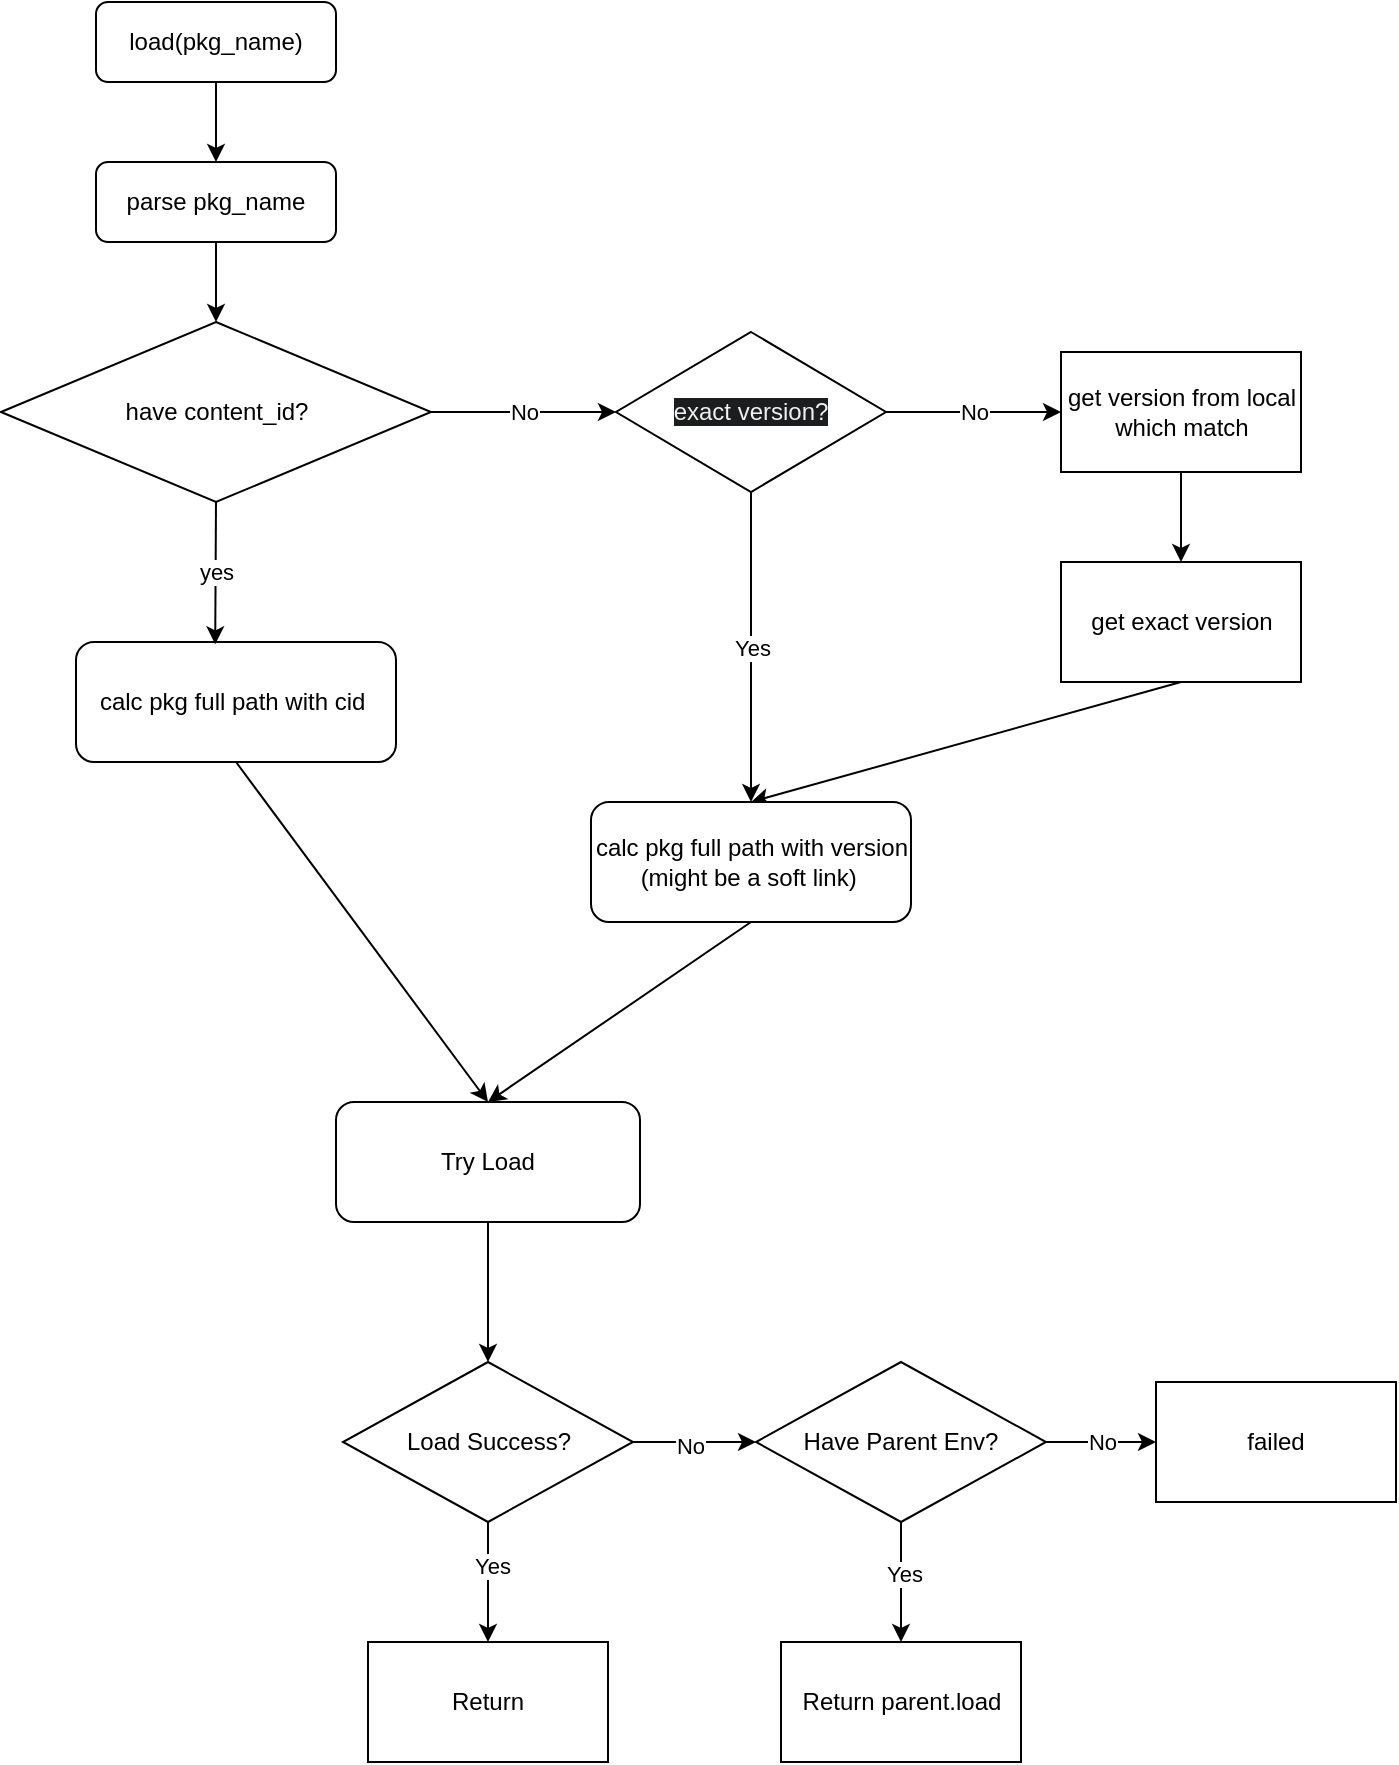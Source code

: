 <mxfile pages="2">
    <diagram id="TOYXUel0h6b4Yd0VOcvu" name="load">
        <mxGraphModel dx="1056" dy="944" grid="1" gridSize="10" guides="1" tooltips="1" connect="1" arrows="1" fold="1" page="1" pageScale="1" pageWidth="850" pageHeight="1100" math="0" shadow="0">
            <root>
                <mxCell id="0"/>
                <mxCell id="1" parent="0"/>
                <mxCell id="yIAdUxezwQbCnBzwHmIZ-1" value="parse pkg_name" style="rounded=1;whiteSpace=wrap;html=1;fontSize=12;glass=0;strokeWidth=1;shadow=0;" parent="1" vertex="1">
                    <mxGeometry x="180" y="150" width="120" height="40" as="geometry"/>
                </mxCell>
                <mxCell id="4NanrWthPztIr26KfMBc-6" value="No" style="edgeStyle=orthogonalEdgeStyle;rounded=0;orthogonalLoop=1;jettySize=auto;html=1;" parent="1" source="4NanrWthPztIr26KfMBc-1" target="4NanrWthPztIr26KfMBc-5" edge="1">
                    <mxGeometry relative="1" as="geometry"/>
                </mxCell>
                <mxCell id="4NanrWthPztIr26KfMBc-1" value="have content_id?" style="rhombus;whiteSpace=wrap;html=1;" parent="1" vertex="1">
                    <mxGeometry x="132.5" y="230" width="215" height="90" as="geometry"/>
                </mxCell>
                <mxCell id="4NanrWthPztIr26KfMBc-2" value="load(pkg_name)" style="rounded=1;whiteSpace=wrap;html=1;fontSize=12;glass=0;strokeWidth=1;shadow=0;" parent="1" vertex="1">
                    <mxGeometry x="180" y="70" width="120" height="40" as="geometry"/>
                </mxCell>
                <mxCell id="4NanrWthPztIr26KfMBc-10" value="No" style="edgeStyle=orthogonalEdgeStyle;rounded=0;orthogonalLoop=1;jettySize=auto;html=1;" parent="1" source="4NanrWthPztIr26KfMBc-5" target="4NanrWthPztIr26KfMBc-9" edge="1">
                    <mxGeometry relative="1" as="geometry"/>
                </mxCell>
                <mxCell id="4NanrWthPztIr26KfMBc-5" value="&lt;span style=&quot;color: rgb(240, 240, 240); font-family: Helvetica; font-size: 12px; font-style: normal; font-variant-ligatures: normal; font-variant-caps: normal; font-weight: 400; letter-spacing: normal; orphans: 2; text-align: center; text-indent: 0px; text-transform: none; widows: 2; word-spacing: 0px; -webkit-text-stroke-width: 0px; background-color: rgb(27, 29, 30); text-decoration-thickness: initial; text-decoration-style: initial; text-decoration-color: initial; float: none; display: inline !important;&quot;&gt;exact version?&lt;/span&gt;" style="rhombus;whiteSpace=wrap;html=1;" parent="1" vertex="1">
                    <mxGeometry x="440" y="235" width="135" height="80" as="geometry"/>
                </mxCell>
                <mxCell id="4NanrWthPztIr26KfMBc-13" value="" style="edgeStyle=orthogonalEdgeStyle;rounded=0;orthogonalLoop=1;jettySize=auto;html=1;" parent="1" source="4NanrWthPztIr26KfMBc-9" target="4NanrWthPztIr26KfMBc-12" edge="1">
                    <mxGeometry relative="1" as="geometry"/>
                </mxCell>
                <mxCell id="4NanrWthPztIr26KfMBc-9" value="get version from local which match" style="whiteSpace=wrap;html=1;" parent="1" vertex="1">
                    <mxGeometry x="662.5" y="245" width="120" height="60" as="geometry"/>
                </mxCell>
                <mxCell id="4NanrWthPztIr26KfMBc-12" value="get exact version" style="whiteSpace=wrap;html=1;" parent="1" vertex="1">
                    <mxGeometry x="662.5" y="350" width="120" height="60" as="geometry"/>
                </mxCell>
                <mxCell id="4NanrWthPztIr26KfMBc-14" value="" style="endArrow=classic;html=1;rounded=0;exitX=0.5;exitY=1;exitDx=0;exitDy=0;entryX=0.5;entryY=0;entryDx=0;entryDy=0;" parent="1" source="4NanrWthPztIr26KfMBc-12" target="4NanrWthPztIr26KfMBc-16" edge="1">
                    <mxGeometry width="50" height="50" relative="1" as="geometry">
                        <mxPoint x="720" y="510" as="sourcePoint"/>
                        <mxPoint x="567.5" y="460" as="targetPoint"/>
                    </mxGeometry>
                </mxCell>
                <mxCell id="4NanrWthPztIr26KfMBc-15" value="Yes" style="endArrow=classic;html=1;rounded=0;exitX=0.5;exitY=1;exitDx=0;exitDy=0;entryX=0.5;entryY=0;entryDx=0;entryDy=0;" parent="1" source="4NanrWthPztIr26KfMBc-5" target="4NanrWthPztIr26KfMBc-16" edge="1">
                    <mxGeometry width="50" height="50" relative="1" as="geometry">
                        <mxPoint x="480" y="420" as="sourcePoint"/>
                        <mxPoint x="567.5" y="460" as="targetPoint"/>
                    </mxGeometry>
                </mxCell>
                <mxCell id="4NanrWthPztIr26KfMBc-16" value="calc pkg full path with version (might be a soft link)&amp;nbsp;" style="rounded=1;whiteSpace=wrap;html=1;" parent="1" vertex="1">
                    <mxGeometry x="427.5" y="470" width="160" height="60" as="geometry"/>
                </mxCell>
                <mxCell id="4NanrWthPztIr26KfMBc-17" value="Try Load" style="rounded=1;whiteSpace=wrap;html=1;" parent="1" vertex="1">
                    <mxGeometry x="300" y="620" width="152" height="60" as="geometry"/>
                </mxCell>
                <mxCell id="4NanrWthPztIr26KfMBc-18" value="" style="endArrow=classic;html=1;rounded=0;exitX=0.5;exitY=1;exitDx=0;exitDy=0;entryX=0.5;entryY=0;entryDx=0;entryDy=0;" parent="1" source="4NanrWthPztIr26KfMBc-16" target="4NanrWthPztIr26KfMBc-17" edge="1">
                    <mxGeometry width="50" height="50" relative="1" as="geometry">
                        <mxPoint x="320" y="670" as="sourcePoint"/>
                        <mxPoint x="370" y="620" as="targetPoint"/>
                    </mxGeometry>
                </mxCell>
                <mxCell id="4NanrWthPztIr26KfMBc-19" value="calc pkg full path with cid&amp;nbsp;" style="rounded=1;whiteSpace=wrap;html=1;" parent="1" vertex="1">
                    <mxGeometry x="170" y="390" width="160" height="60" as="geometry"/>
                </mxCell>
                <mxCell id="4NanrWthPztIr26KfMBc-20" value="yes" style="endArrow=classic;html=1;rounded=0;exitX=0.5;exitY=1;exitDx=0;exitDy=0;entryX=0.435;entryY=0.019;entryDx=0;entryDy=0;entryPerimeter=0;" parent="1" source="4NanrWthPztIr26KfMBc-1" target="4NanrWthPztIr26KfMBc-19" edge="1">
                    <mxGeometry width="50" height="50" relative="1" as="geometry">
                        <mxPoint x="320" y="360" as="sourcePoint"/>
                        <mxPoint x="370" y="310" as="targetPoint"/>
                    </mxGeometry>
                </mxCell>
                <mxCell id="4NanrWthPztIr26KfMBc-21" value="" style="endArrow=classic;html=1;rounded=0;exitX=0.5;exitY=1;exitDx=0;exitDy=0;entryX=0.5;entryY=0;entryDx=0;entryDy=0;" parent="1" source="4NanrWthPztIr26KfMBc-19" target="4NanrWthPztIr26KfMBc-17" edge="1">
                    <mxGeometry width="50" height="50" relative="1" as="geometry">
                        <mxPoint x="250" y="540" as="sourcePoint"/>
                        <mxPoint x="300" y="490" as="targetPoint"/>
                    </mxGeometry>
                </mxCell>
                <mxCell id="4NanrWthPztIr26KfMBc-22" value="" style="endArrow=classic;html=1;rounded=0;exitX=0.5;exitY=1;exitDx=0;exitDy=0;entryX=0.5;entryY=0;entryDx=0;entryDy=0;" parent="1" source="4NanrWthPztIr26KfMBc-2" target="yIAdUxezwQbCnBzwHmIZ-1" edge="1">
                    <mxGeometry width="50" height="50" relative="1" as="geometry">
                        <mxPoint x="360" y="180" as="sourcePoint"/>
                        <mxPoint x="410" y="130" as="targetPoint"/>
                    </mxGeometry>
                </mxCell>
                <mxCell id="4NanrWthPztIr26KfMBc-23" value="" style="endArrow=classic;html=1;rounded=0;exitX=0.5;exitY=1;exitDx=0;exitDy=0;entryX=0.5;entryY=0;entryDx=0;entryDy=0;" parent="1" source="yIAdUxezwQbCnBzwHmIZ-1" target="4NanrWthPztIr26KfMBc-1" edge="1">
                    <mxGeometry width="50" height="50" relative="1" as="geometry">
                        <mxPoint x="310" y="240" as="sourcePoint"/>
                        <mxPoint x="360" y="190" as="targetPoint"/>
                    </mxGeometry>
                </mxCell>
                <mxCell id="4NanrWthPztIr26KfMBc-32" value="" style="edgeStyle=orthogonalEdgeStyle;rounded=0;orthogonalLoop=1;jettySize=auto;html=1;" parent="1" source="4NanrWthPztIr26KfMBc-24" target="4NanrWthPztIr26KfMBc-31" edge="1">
                    <mxGeometry relative="1" as="geometry"/>
                </mxCell>
                <mxCell id="4NanrWthPztIr26KfMBc-39" value="No" style="edgeLabel;html=1;align=center;verticalAlign=middle;resizable=0;points=[];" parent="4NanrWthPztIr26KfMBc-32" vertex="1" connectable="0">
                    <mxGeometry x="-0.071" y="-2" relative="1" as="geometry">
                        <mxPoint as="offset"/>
                    </mxGeometry>
                </mxCell>
                <mxCell id="4NanrWthPztIr26KfMBc-33" value="" style="edgeStyle=orthogonalEdgeStyle;rounded=0;orthogonalLoop=1;jettySize=auto;html=1;" parent="1" source="4NanrWthPztIr26KfMBc-24" target="4NanrWthPztIr26KfMBc-26" edge="1">
                    <mxGeometry relative="1" as="geometry"/>
                </mxCell>
                <mxCell id="4NanrWthPztIr26KfMBc-40" value="Yes" style="edgeLabel;html=1;align=center;verticalAlign=middle;resizable=0;points=[];" parent="4NanrWthPztIr26KfMBc-33" vertex="1" connectable="0">
                    <mxGeometry x="-0.287" y="2" relative="1" as="geometry">
                        <mxPoint as="offset"/>
                    </mxGeometry>
                </mxCell>
                <mxCell id="4NanrWthPztIr26KfMBc-24" value="Load Success?" style="rhombus;whiteSpace=wrap;html=1;" parent="1" vertex="1">
                    <mxGeometry x="303.5" y="750" width="145" height="80" as="geometry"/>
                </mxCell>
                <mxCell id="4NanrWthPztIr26KfMBc-25" value="" style="endArrow=classic;html=1;rounded=0;exitX=0.5;exitY=1;exitDx=0;exitDy=0;entryX=0.5;entryY=0;entryDx=0;entryDy=0;" parent="1" source="4NanrWthPztIr26KfMBc-17" target="4NanrWthPztIr26KfMBc-24" edge="1">
                    <mxGeometry width="50" height="50" relative="1" as="geometry">
                        <mxPoint x="430" y="740" as="sourcePoint"/>
                        <mxPoint x="480" y="690" as="targetPoint"/>
                    </mxGeometry>
                </mxCell>
                <mxCell id="4NanrWthPztIr26KfMBc-26" value="Return" style="rounded=0;whiteSpace=wrap;html=1;" parent="1" vertex="1">
                    <mxGeometry x="316" y="890" width="120" height="60" as="geometry"/>
                </mxCell>
                <mxCell id="4NanrWthPztIr26KfMBc-35" value="" style="edgeStyle=orthogonalEdgeStyle;rounded=0;orthogonalLoop=1;jettySize=auto;html=1;" parent="1" source="4NanrWthPztIr26KfMBc-31" target="4NanrWthPztIr26KfMBc-34" edge="1">
                    <mxGeometry relative="1" as="geometry"/>
                </mxCell>
                <mxCell id="4NanrWthPztIr26KfMBc-38" value="Yes" style="edgeLabel;html=1;align=center;verticalAlign=middle;resizable=0;points=[];" parent="4NanrWthPztIr26KfMBc-35" vertex="1" connectable="0">
                    <mxGeometry x="-0.149" y="1" relative="1" as="geometry">
                        <mxPoint as="offset"/>
                    </mxGeometry>
                </mxCell>
                <mxCell id="4NanrWthPztIr26KfMBc-37" value="No" style="edgeStyle=orthogonalEdgeStyle;rounded=0;orthogonalLoop=1;jettySize=auto;html=1;" parent="1" source="4NanrWthPztIr26KfMBc-31" target="4NanrWthPztIr26KfMBc-36" edge="1">
                    <mxGeometry relative="1" as="geometry"/>
                </mxCell>
                <mxCell id="4NanrWthPztIr26KfMBc-31" value="Have Parent Env?" style="rhombus;whiteSpace=wrap;html=1;" parent="1" vertex="1">
                    <mxGeometry x="510" y="750" width="145" height="80" as="geometry"/>
                </mxCell>
                <mxCell id="4NanrWthPztIr26KfMBc-34" value="Return parent.load" style="rounded=0;whiteSpace=wrap;html=1;" parent="1" vertex="1">
                    <mxGeometry x="522.5" y="890" width="120" height="60" as="geometry"/>
                </mxCell>
                <mxCell id="4NanrWthPztIr26KfMBc-36" value="failed" style="whiteSpace=wrap;html=1;" parent="1" vertex="1">
                    <mxGeometry x="710" y="760" width="120" height="60" as="geometry"/>
                </mxCell>
            </root>
        </mxGraphModel>
    </diagram>
    <diagram id="C5RBs43oDa-KdzZeNtuy" name="install">
        <mxGraphModel dx="1056" dy="944" grid="1" gridSize="10" guides="1" tooltips="1" connect="1" arrows="1" fold="1" page="1" pageScale="1" pageWidth="827" pageHeight="1169" math="0" shadow="0">
            <root>
                <mxCell id="WIyWlLk6GJQsqaUBKTNV-0"/>
                <mxCell id="WIyWlLk6GJQsqaUBKTNV-1" parent="WIyWlLk6GJQsqaUBKTNV-0"/>
                <mxCell id="WIyWlLk6GJQsqaUBKTNV-2" value="" style="rounded=0;html=1;jettySize=auto;orthogonalLoop=1;fontSize=11;endArrow=block;endFill=0;endSize=8;strokeWidth=1;shadow=0;labelBackgroundColor=none;edgeStyle=orthogonalEdgeStyle;" parent="WIyWlLk6GJQsqaUBKTNV-1" source="WIyWlLk6GJQsqaUBKTNV-3" target="WIyWlLk6GJQsqaUBKTNV-6" edge="1">
                    <mxGeometry relative="1" as="geometry"/>
                </mxCell>
                <mxCell id="WIyWlLk6GJQsqaUBKTNV-3" value="start download and&lt;br&gt;install/upgrade pkg&amp;nbsp;" style="rounded=1;whiteSpace=wrap;html=1;fontSize=12;glass=0;strokeWidth=1;shadow=0;" parent="WIyWlLk6GJQsqaUBKTNV-1" vertex="1">
                    <mxGeometry x="195" y="260" width="120" height="40" as="geometry"/>
                </mxCell>
                <mxCell id="WIyWlLk6GJQsqaUBKTNV-4" value="Yes" style="rounded=0;html=1;jettySize=auto;orthogonalLoop=1;fontSize=11;endArrow=block;endFill=0;endSize=8;strokeWidth=1;shadow=0;labelBackgroundColor=none;edgeStyle=orthogonalEdgeStyle;" parent="WIyWlLk6GJQsqaUBKTNV-1" source="WIyWlLk6GJQsqaUBKTNV-6" target="WIyWlLk6GJQsqaUBKTNV-10" edge="1">
                    <mxGeometry y="20" relative="1" as="geometry">
                        <mxPoint as="offset"/>
                    </mxGeometry>
                </mxCell>
                <mxCell id="WIyWlLk6GJQsqaUBKTNV-5" value="No" style="edgeStyle=orthogonalEdgeStyle;rounded=0;html=1;jettySize=auto;orthogonalLoop=1;fontSize=11;endArrow=block;endFill=0;endSize=8;strokeWidth=1;shadow=0;labelBackgroundColor=none;" parent="WIyWlLk6GJQsqaUBKTNV-1" source="WIyWlLk6GJQsqaUBKTNV-6" target="WIyWlLk6GJQsqaUBKTNV-7" edge="1">
                    <mxGeometry y="10" relative="1" as="geometry">
                        <mxPoint as="offset"/>
                    </mxGeometry>
                </mxCell>
                <mxCell id="WIyWlLk6GJQsqaUBKTNV-6" value="exist in known index_db?" style="rhombus;whiteSpace=wrap;html=1;shadow=0;fontFamily=Helvetica;fontSize=12;align=center;strokeWidth=1;spacing=6;spacingTop=-4;" parent="WIyWlLk6GJQsqaUBKTNV-1" vertex="1">
                    <mxGeometry x="205" y="340" width="100" height="80" as="geometry"/>
                </mxCell>
                <mxCell id="WIyWlLk6GJQsqaUBKTNV-7" value="failed" style="rounded=1;whiteSpace=wrap;html=1;fontSize=12;glass=0;strokeWidth=1;shadow=0;" parent="WIyWlLk6GJQsqaUBKTNV-1" vertex="1">
                    <mxGeometry x="355" y="360" width="120" height="40" as="geometry"/>
                </mxCell>
                <mxCell id="WIyWlLk6GJQsqaUBKTNV-8" value="Yes" style="rounded=0;html=1;jettySize=auto;orthogonalLoop=1;fontSize=11;endArrow=block;endFill=0;endSize=8;strokeWidth=1;shadow=0;labelBackgroundColor=none;edgeStyle=orthogonalEdgeStyle;" parent="WIyWlLk6GJQsqaUBKTNV-1" source="WIyWlLk6GJQsqaUBKTNV-10" target="WIyWlLk6GJQsqaUBKTNV-11" edge="1">
                    <mxGeometry x="0.333" y="20" relative="1" as="geometry">
                        <mxPoint as="offset"/>
                    </mxGeometry>
                </mxCell>
                <mxCell id="WIyWlLk6GJQsqaUBKTNV-9" value="Yes" style="edgeStyle=orthogonalEdgeStyle;rounded=0;html=1;jettySize=auto;orthogonalLoop=1;fontSize=11;endArrow=block;endFill=0;endSize=8;strokeWidth=1;shadow=0;labelBackgroundColor=none;" parent="WIyWlLk6GJQsqaUBKTNV-1" source="WIyWlLk6GJQsqaUBKTNV-10" target="WIyWlLk6GJQsqaUBKTNV-12" edge="1">
                    <mxGeometry y="10" relative="1" as="geometry">
                        <mxPoint as="offset"/>
                    </mxGeometry>
                </mxCell>
                <mxCell id="WIyWlLk6GJQsqaUBKTNV-10" value="jump depend check?" style="rhombus;whiteSpace=wrap;html=1;shadow=0;fontFamily=Helvetica;fontSize=12;align=center;strokeWidth=1;spacing=6;spacingTop=-4;" parent="WIyWlLk6GJQsqaUBKTNV-1" vertex="1">
                    <mxGeometry x="190" y="470" width="130" height="80" as="geometry"/>
                </mxCell>
                <mxCell id="WIyWlLk6GJQsqaUBKTNV-11" value="Start Install&lt;br&gt;" style="rounded=1;whiteSpace=wrap;html=1;fontSize=12;glass=0;strokeWidth=1;shadow=0;" parent="WIyWlLk6GJQsqaUBKTNV-1" vertex="1">
                    <mxGeometry x="195" y="660" width="120" height="40" as="geometry"/>
                </mxCell>
                <mxCell id="WIyWlLk6GJQsqaUBKTNV-12" value="check dpend pkg in index_db" style="rounded=1;whiteSpace=wrap;html=1;fontSize=12;glass=0;strokeWidth=1;shadow=0;" parent="WIyWlLk6GJQsqaUBKTNV-1" vertex="1">
                    <mxGeometry x="375" y="490" width="120" height="40" as="geometry"/>
                </mxCell>
                <mxCell id="wHlDFXOGKIaXFOMDR_Es-0" value="pkg not found?(include in parent env)&lt;br&gt;instll depend pkg" style="rounded=1;whiteSpace=wrap;html=1;fontSize=12;glass=0;strokeWidth=1;shadow=0;" parent="WIyWlLk6GJQsqaUBKTNV-1" vertex="1">
                    <mxGeometry x="375" y="580" width="120" height="70" as="geometry"/>
                </mxCell>
                <mxCell id="wHlDFXOGKIaXFOMDR_Es-1" value="check depend failed" style="rounded=1;whiteSpace=wrap;html=1;fontSize=12;glass=0;strokeWidth=1;shadow=0;" parent="WIyWlLk6GJQsqaUBKTNV-1" vertex="1">
                    <mxGeometry x="595" y="490" width="120" height="40" as="geometry"/>
                </mxCell>
                <mxCell id="wHlDFXOGKIaXFOMDR_Es-2" value="error occur" style="endArrow=classic;html=1;rounded=0;exitX=1;exitY=0.5;exitDx=0;exitDy=0;entryX=0;entryY=0.5;entryDx=0;entryDy=0;" parent="WIyWlLk6GJQsqaUBKTNV-1" source="WIyWlLk6GJQsqaUBKTNV-12" target="wHlDFXOGKIaXFOMDR_Es-1" edge="1">
                    <mxGeometry width="50" height="50" relative="1" as="geometry">
                        <mxPoint x="535" y="510" as="sourcePoint"/>
                        <mxPoint x="585" y="460" as="targetPoint"/>
                    </mxGeometry>
                </mxCell>
                <mxCell id="lUqpj-z38_llIR96-J4U-0" value="" style="endArrow=classic;html=1;rounded=0;exitX=0.5;exitY=1;exitDx=0;exitDy=0;entryX=0.5;entryY=0;entryDx=0;entryDy=0;" parent="WIyWlLk6GJQsqaUBKTNV-1" source="WIyWlLk6GJQsqaUBKTNV-12" target="wHlDFXOGKIaXFOMDR_Es-0" edge="1">
                    <mxGeometry width="50" height="50" relative="1" as="geometry">
                        <mxPoint x="555" y="700" as="sourcePoint"/>
                        <mxPoint x="605" y="650" as="targetPoint"/>
                    </mxGeometry>
                </mxCell>
                <mxCell id="lUqpj-z38_llIR96-J4U-1" value="install depend failed" style="rounded=1;whiteSpace=wrap;html=1;fontSize=12;glass=0;strokeWidth=1;shadow=0;" parent="WIyWlLk6GJQsqaUBKTNV-1" vertex="1">
                    <mxGeometry x="600" y="595" width="120" height="40" as="geometry"/>
                </mxCell>
                <mxCell id="lUqpj-z38_llIR96-J4U-2" value="" style="endArrow=classic;html=1;rounded=0;exitX=1;exitY=0.5;exitDx=0;exitDy=0;entryX=0;entryY=0.5;entryDx=0;entryDy=0;" parent="WIyWlLk6GJQsqaUBKTNV-1" source="wHlDFXOGKIaXFOMDR_Es-0" target="lUqpj-z38_llIR96-J4U-1" edge="1">
                    <mxGeometry width="50" height="50" relative="1" as="geometry">
                        <mxPoint x="515" y="700" as="sourcePoint"/>
                        <mxPoint x="565" y="650" as="targetPoint"/>
                    </mxGeometry>
                </mxCell>
                <mxCell id="lUqpj-z38_llIR96-J4U-4" value="error occur" style="edgeLabel;html=1;align=center;verticalAlign=middle;resizable=0;points=[];" parent="lUqpj-z38_llIR96-J4U-2" vertex="1" connectable="0">
                    <mxGeometry x="0.175" y="2" relative="1" as="geometry">
                        <mxPoint as="offset"/>
                    </mxGeometry>
                </mxCell>
                <mxCell id="lUqpj-z38_llIR96-J4U-3" value="" style="endArrow=classic;html=1;rounded=0;exitX=0.5;exitY=1;exitDx=0;exitDy=0;entryX=1;entryY=0.5;entryDx=0;entryDy=0;" parent="WIyWlLk6GJQsqaUBKTNV-1" source="wHlDFXOGKIaXFOMDR_Es-0" target="WIyWlLk6GJQsqaUBKTNV-11" edge="1">
                    <mxGeometry width="50" height="50" relative="1" as="geometry">
                        <mxPoint x="425" y="730" as="sourcePoint"/>
                        <mxPoint x="475" y="680" as="targetPoint"/>
                        <Array as="points">
                            <mxPoint x="435" y="680"/>
                        </Array>
                    </mxGeometry>
                </mxCell>
                <mxCell id="lUqpj-z38_llIR96-J4U-5" value="target pkg_media ==&lt;br&gt;source pkg_media?" style="rhombus;whiteSpace=wrap;html=1;shadow=0;fontFamily=Helvetica;fontSize=12;align=center;strokeWidth=1;spacing=6;spacingTop=-4;" parent="WIyWlLk6GJQsqaUBKTNV-1" vertex="1">
                    <mxGeometry x="170" y="750" width="170" height="80" as="geometry"/>
                </mxCell>
                <mxCell id="lUqpj-z38_llIR96-J4U-7" value="ndnclient download pkg to /pkg/$cid" style="rounded=1;whiteSpace=wrap;html=1;fontSize=12;glass=0;strokeWidth=1;shadow=0;" parent="WIyWlLk6GJQsqaUBKTNV-1" vertex="1">
                    <mxGeometry x="190" y="890" width="130" height="40" as="geometry"/>
                </mxCell>
                <mxCell id="lUqpj-z38_llIR96-J4U-8" value="ndnclient download pkg to /.ndncache/$cid" style="rounded=1;whiteSpace=wrap;html=1;fontSize=12;glass=0;strokeWidth=1;shadow=0;" parent="WIyWlLk6GJQsqaUBKTNV-1" vertex="1">
                    <mxGeometry x="435" y="770" width="150" height="40" as="geometry"/>
                </mxCell>
                <mxCell id="lUqpj-z38_llIR96-J4U-9" value="" style="endArrow=classic;html=1;rounded=0;exitX=0.5;exitY=1;exitDx=0;exitDy=0;entryX=0.5;entryY=0;entryDx=0;entryDy=0;" parent="WIyWlLk6GJQsqaUBKTNV-1" source="WIyWlLk6GJQsqaUBKTNV-11" target="lUqpj-z38_llIR96-J4U-5" edge="1">
                    <mxGeometry width="50" height="50" relative="1" as="geometry">
                        <mxPoint x="315" y="750" as="sourcePoint"/>
                        <mxPoint x="365" y="700" as="targetPoint"/>
                    </mxGeometry>
                </mxCell>
                <mxCell id="lUqpj-z38_llIR96-J4U-10" value="verfiy downloaded pkg" style="rounded=1;whiteSpace=wrap;html=1;fontSize=12;glass=0;strokeWidth=1;shadow=0;" parent="WIyWlLk6GJQsqaUBKTNV-1" vertex="1">
                    <mxGeometry x="440" y="890" width="140" height="40" as="geometry"/>
                </mxCell>
                <mxCell id="lUqpj-z38_llIR96-J4U-11" value="" style="endArrow=classic;html=1;rounded=0;exitX=0.5;exitY=1;exitDx=0;exitDy=0;entryX=0.5;entryY=0;entryDx=0;entryDy=0;" parent="WIyWlLk6GJQsqaUBKTNV-1" source="lUqpj-z38_llIR96-J4U-8" target="lUqpj-z38_llIR96-J4U-10" edge="1">
                    <mxGeometry width="50" height="50" relative="1" as="geometry">
                        <mxPoint x="555" y="880" as="sourcePoint"/>
                        <mxPoint x="605" y="830" as="targetPoint"/>
                    </mxGeometry>
                </mxCell>
                <mxCell id="lUqpj-z38_llIR96-J4U-12" value="transform to target media&lt;br&gt;/pkg/$cid" style="rounded=1;whiteSpace=wrap;html=1;fontSize=12;glass=0;strokeWidth=1;shadow=0;" parent="WIyWlLk6GJQsqaUBKTNV-1" vertex="1">
                    <mxGeometry x="437.5" y="980" width="145" height="40" as="geometry"/>
                </mxCell>
                <mxCell id="lUqpj-z38_llIR96-J4U-13" value="Yes" style="endArrow=classic;html=1;rounded=0;exitX=0.5;exitY=1;exitDx=0;exitDy=0;entryX=0.5;entryY=0;entryDx=0;entryDy=0;" parent="WIyWlLk6GJQsqaUBKTNV-1" source="lUqpj-z38_llIR96-J4U-5" target="lUqpj-z38_llIR96-J4U-7" edge="1">
                    <mxGeometry width="50" height="50" relative="1" as="geometry">
                        <mxPoint x="325" y="910" as="sourcePoint"/>
                        <mxPoint x="375" y="860" as="targetPoint"/>
                    </mxGeometry>
                </mxCell>
                <mxCell id="lUqpj-z38_llIR96-J4U-14" value="verfiy downloaded pkg" style="rounded=1;whiteSpace=wrap;html=1;fontSize=12;glass=0;strokeWidth=1;shadow=0;" parent="WIyWlLk6GJQsqaUBKTNV-1" vertex="1">
                    <mxGeometry x="190" y="980" width="130" height="40" as="geometry"/>
                </mxCell>
                <mxCell id="lUqpj-z38_llIR96-J4U-15" value="" style="endArrow=classic;html=1;rounded=0;exitX=0.5;exitY=1;exitDx=0;exitDy=0;entryX=0.5;entryY=0;entryDx=0;entryDy=0;" parent="WIyWlLk6GJQsqaUBKTNV-1" source="lUqpj-z38_llIR96-J4U-7" target="lUqpj-z38_llIR96-J4U-14" edge="1">
                    <mxGeometry width="50" height="50" relative="1" as="geometry">
                        <mxPoint x="225" y="1090" as="sourcePoint"/>
                        <mxPoint x="275" y="1040" as="targetPoint"/>
                    </mxGeometry>
                </mxCell>
                <mxCell id="lUqpj-z38_llIR96-J4U-16" value="" style="endArrow=classic;html=1;rounded=0;exitX=0.5;exitY=1;exitDx=0;exitDy=0;entryX=0.5;entryY=0;entryDx=0;entryDy=0;" parent="WIyWlLk6GJQsqaUBKTNV-1" source="lUqpj-z38_llIR96-J4U-10" target="lUqpj-z38_llIR96-J4U-12" edge="1">
                    <mxGeometry width="50" height="50" relative="1" as="geometry">
                        <mxPoint x="605" y="980" as="sourcePoint"/>
                        <mxPoint x="655" y="930" as="targetPoint"/>
                    </mxGeometry>
                </mxCell>
                <mxCell id="lUqpj-z38_llIR96-J4U-17" value="Save state pkg,&lt;br&gt;create version soft link&lt;br&gt;/pkg/$version =&amp;gt; /pkg$cid" style="rounded=1;whiteSpace=wrap;html=1;" parent="WIyWlLk6GJQsqaUBKTNV-1" vertex="1">
                    <mxGeometry x="315" y="1090" width="145" height="50" as="geometry"/>
                </mxCell>
                <mxCell id="lUqpj-z38_llIR96-J4U-18" value="" style="endArrow=classic;html=1;rounded=0;entryX=0.5;entryY=0;entryDx=0;entryDy=0;" parent="WIyWlLk6GJQsqaUBKTNV-1" source="lUqpj-z38_llIR96-J4U-14" target="lUqpj-z38_llIR96-J4U-17" edge="1">
                    <mxGeometry width="50" height="50" relative="1" as="geometry">
                        <mxPoint x="210" y="1120" as="sourcePoint"/>
                        <mxPoint x="260" y="1070" as="targetPoint"/>
                    </mxGeometry>
                </mxCell>
                <mxCell id="lUqpj-z38_llIR96-J4U-19" value="" style="endArrow=classic;html=1;rounded=0;exitX=0.5;exitY=1;exitDx=0;exitDy=0;entryX=0.5;entryY=0;entryDx=0;entryDy=0;" parent="WIyWlLk6GJQsqaUBKTNV-1" source="lUqpj-z38_llIR96-J4U-12" target="lUqpj-z38_llIR96-J4U-17" edge="1">
                    <mxGeometry width="50" height="50" relative="1" as="geometry">
                        <mxPoint x="560" y="1120" as="sourcePoint"/>
                        <mxPoint x="610" y="1070" as="targetPoint"/>
                    </mxGeometry>
                </mxCell>
                <mxCell id="lUqpj-z38_llIR96-J4U-20" value="pkg can load?&lt;br&gt;(not depend on index_db)&lt;br&gt;no parent env" style="rhombus;whiteSpace=wrap;html=1;" parent="WIyWlLk6GJQsqaUBKTNV-1" vertex="1">
                    <mxGeometry x="147.5" y="45" width="215" height="90" as="geometry"/>
                </mxCell>
                <mxCell id="lUqpj-z38_llIR96-J4U-21" value="load by cid?" style="rhombus;whiteSpace=wrap;html=1;" parent="WIyWlLk6GJQsqaUBKTNV-1" vertex="1">
                    <mxGeometry x="443.75" y="60" width="110" height="60" as="geometry"/>
                </mxCell>
                <mxCell id="lUqpj-z38_llIR96-J4U-22" value="force install?" style="rhombus;whiteSpace=wrap;html=1;shadow=0;fontFamily=Helvetica;fontSize=12;align=center;strokeWidth=1;spacing=6;spacingTop=-4;" parent="WIyWlLk6GJQsqaUBKTNV-1" vertex="1">
                    <mxGeometry x="640" y="55" width="100" height="70" as="geometry"/>
                </mxCell>
                <mxCell id="lUqpj-z38_llIR96-J4U-23" value="upgrade pkg" style="rounded=1;whiteSpace=wrap;html=1;" parent="WIyWlLk6GJQsqaUBKTNV-1" vertex="1">
                    <mxGeometry x="630" y="260" width="120" height="40" as="geometry"/>
                </mxCell>
                <mxCell id="lUqpj-z38_llIR96-J4U-24" value="can get cid &lt;br&gt;from index_db?" style="rhombus;whiteSpace=wrap;html=1;" parent="WIyWlLk6GJQsqaUBKTNV-1" vertex="1">
                    <mxGeometry x="436.25" y="150" width="127.5" height="80" as="geometry"/>
                </mxCell>
                <mxCell id="lUqpj-z38_llIR96-J4U-26" value="For verify,download must by CID!&lt;br&gt;Need CID,need index-db" style="text;html=1;strokeColor=none;fillColor=none;align=center;verticalAlign=middle;whiteSpace=wrap;rounded=0;" parent="WIyWlLk6GJQsqaUBKTNV-1" vertex="1">
                    <mxGeometry x="595" y="775" width="200" height="30" as="geometry"/>
                </mxCell>
                <mxCell id="lUqpj-z38_llIR96-J4U-27" value="No" style="endArrow=classic;html=1;rounded=0;exitX=0.5;exitY=1;exitDx=0;exitDy=0;entryX=0.5;entryY=0;entryDx=0;entryDy=0;" parent="WIyWlLk6GJQsqaUBKTNV-1" source="lUqpj-z38_llIR96-J4U-20" target="WIyWlLk6GJQsqaUBKTNV-3" edge="1">
                    <mxGeometry width="50" height="50" relative="1" as="geometry">
                        <mxPoint x="190" y="210" as="sourcePoint"/>
                        <mxPoint x="240" y="160" as="targetPoint"/>
                    </mxGeometry>
                </mxCell>
                <mxCell id="lUqpj-z38_llIR96-J4U-28" value="Yes" style="endArrow=classic;html=1;rounded=0;exitX=1;exitY=0.5;exitDx=0;exitDy=0;entryX=0;entryY=0.5;entryDx=0;entryDy=0;" parent="WIyWlLk6GJQsqaUBKTNV-1" source="lUqpj-z38_llIR96-J4U-20" target="lUqpj-z38_llIR96-J4U-21" edge="1">
                    <mxGeometry width="50" height="50" relative="1" as="geometry">
                        <mxPoint x="340" y="200" as="sourcePoint"/>
                        <mxPoint x="390" y="150" as="targetPoint"/>
                    </mxGeometry>
                </mxCell>
                <mxCell id="lUqpj-z38_llIR96-J4U-29" value="Yes" style="endArrow=classic;html=1;rounded=0;exitX=1;exitY=0.5;exitDx=0;exitDy=0;entryX=0;entryY=0.5;entryDx=0;entryDy=0;" parent="WIyWlLk6GJQsqaUBKTNV-1" source="lUqpj-z38_llIR96-J4U-21" target="lUqpj-z38_llIR96-J4U-22" edge="1">
                    <mxGeometry width="50" height="50" relative="1" as="geometry">
                        <mxPoint x="580" y="90" as="sourcePoint"/>
                        <mxPoint x="630" y="40" as="targetPoint"/>
                    </mxGeometry>
                </mxCell>
                <mxCell id="lUqpj-z38_llIR96-J4U-30" value="" style="endArrow=classic;html=1;rounded=0;exitX=0.5;exitY=1;exitDx=0;exitDy=0;entryX=0.5;entryY=0;entryDx=0;entryDy=0;" parent="WIyWlLk6GJQsqaUBKTNV-1" source="lUqpj-z38_llIR96-J4U-22" target="lUqpj-z38_llIR96-J4U-23" edge="1">
                    <mxGeometry width="50" height="50" relative="1" as="geometry">
                        <mxPoint x="640" y="360" as="sourcePoint"/>
                        <mxPoint x="690" y="310" as="targetPoint"/>
                    </mxGeometry>
                </mxCell>
                <mxCell id="lUqpj-z38_llIR96-J4U-31" value="No" style="endArrow=classic;html=1;rounded=0;exitX=1;exitY=0.5;exitDx=0;exitDy=0;entryX=0;entryY=0.5;entryDx=0;entryDy=0;" parent="WIyWlLk6GJQsqaUBKTNV-1" source="lUqpj-z38_llIR96-J4U-5" target="lUqpj-z38_llIR96-J4U-8" edge="1">
                    <mxGeometry width="50" height="50" relative="1" as="geometry">
                        <mxPoint x="370" y="790" as="sourcePoint"/>
                        <mxPoint x="420" y="740" as="targetPoint"/>
                    </mxGeometry>
                </mxCell>
                <mxCell id="lUqpj-z38_llIR96-J4U-32" value="No" style="endArrow=classic;html=1;rounded=0;exitX=0.5;exitY=1;exitDx=0;exitDy=0;entryX=0.5;entryY=0;entryDx=0;entryDy=0;" parent="WIyWlLk6GJQsqaUBKTNV-1" source="lUqpj-z38_llIR96-J4U-21" target="lUqpj-z38_llIR96-J4U-24" edge="1">
                    <mxGeometry width="50" height="50" relative="1" as="geometry">
                        <mxPoint x="570" y="180" as="sourcePoint"/>
                        <mxPoint x="620" y="130" as="targetPoint"/>
                    </mxGeometry>
                </mxCell>
                <mxCell id="lUqpj-z38_llIR96-J4U-33" value="download , install with backup(no remove)" style="rounded=1;whiteSpace=wrap;html=1;" parent="WIyWlLk6GJQsqaUBKTNV-1" vertex="1">
                    <mxGeometry x="440" y="260" width="120" height="40" as="geometry"/>
                </mxCell>
                <mxCell id="lUqpj-z38_llIR96-J4U-34" value="" style="endArrow=classic;html=1;rounded=0;exitX=0.5;exitY=1;exitDx=0;exitDy=0;entryX=0.5;entryY=0;entryDx=0;entryDy=0;" parent="WIyWlLk6GJQsqaUBKTNV-1" source="lUqpj-z38_llIR96-J4U-24" target="lUqpj-z38_llIR96-J4U-33" edge="1">
                    <mxGeometry width="50" height="50" relative="1" as="geometry">
                        <mxPoint x="590" y="330" as="sourcePoint"/>
                        <mxPoint x="640" y="280" as="targetPoint"/>
                    </mxGeometry>
                </mxCell>
                <mxCell id="lUqpj-z38_llIR96-J4U-35" value="Yes" style="edgeLabel;html=1;align=center;verticalAlign=middle;resizable=0;points=[];" parent="lUqpj-z38_llIR96-J4U-34" vertex="1" connectable="0">
                    <mxGeometry x="-0.061" y="1" relative="1" as="geometry">
                        <mxPoint as="offset"/>
                    </mxGeometry>
                </mxCell>
                <mxCell id="lUqpj-z38_llIR96-J4U-36" value="" style="endArrow=classic;html=1;rounded=0;exitX=0;exitY=0.5;exitDx=0;exitDy=0;entryX=1;entryY=0.5;entryDx=0;entryDy=0;" parent="WIyWlLk6GJQsqaUBKTNV-1" source="lUqpj-z38_llIR96-J4U-33" target="WIyWlLk6GJQsqaUBKTNV-3" edge="1">
                    <mxGeometry width="50" height="50" relative="1" as="geometry">
                        <mxPoint x="290" y="380" as="sourcePoint"/>
                        <mxPoint x="340" y="330" as="targetPoint"/>
                    </mxGeometry>
                </mxCell>
                <mxCell id="lUqpj-z38_llIR96-J4U-37" value="No" style="endArrow=classic;html=1;rounded=0;exitX=1;exitY=0.5;exitDx=0;exitDy=0;entryX=1;entryY=0.5;entryDx=0;entryDy=0;" parent="WIyWlLk6GJQsqaUBKTNV-1" source="lUqpj-z38_llIR96-J4U-24" target="WIyWlLk6GJQsqaUBKTNV-7" edge="1">
                    <mxGeometry width="50" height="50" relative="1" as="geometry">
                        <mxPoint x="570" y="370" as="sourcePoint"/>
                        <mxPoint x="620" y="320" as="targetPoint"/>
                        <Array as="points">
                            <mxPoint x="600" y="190"/>
                            <mxPoint x="600" y="310"/>
                            <mxPoint x="600" y="380"/>
                        </Array>
                    </mxGeometry>
                </mxCell>
                <mxCell id="lUqpj-z38_llIR96-J4U-38" value="if upgrade, target is /pkg/$cid.upgrade&lt;br&gt;after verify, remove old version,rename $cid.upgrade to $cid&amp;nbsp;" style="text;html=1;strokeColor=none;fillColor=none;align=center;verticalAlign=middle;whiteSpace=wrap;rounded=0;" parent="WIyWlLk6GJQsqaUBKTNV-1" vertex="1">
                    <mxGeometry x="600" y="957.5" width="210" height="85" as="geometry"/>
                </mxCell>
            </root>
        </mxGraphModel>
    </diagram>
</mxfile>